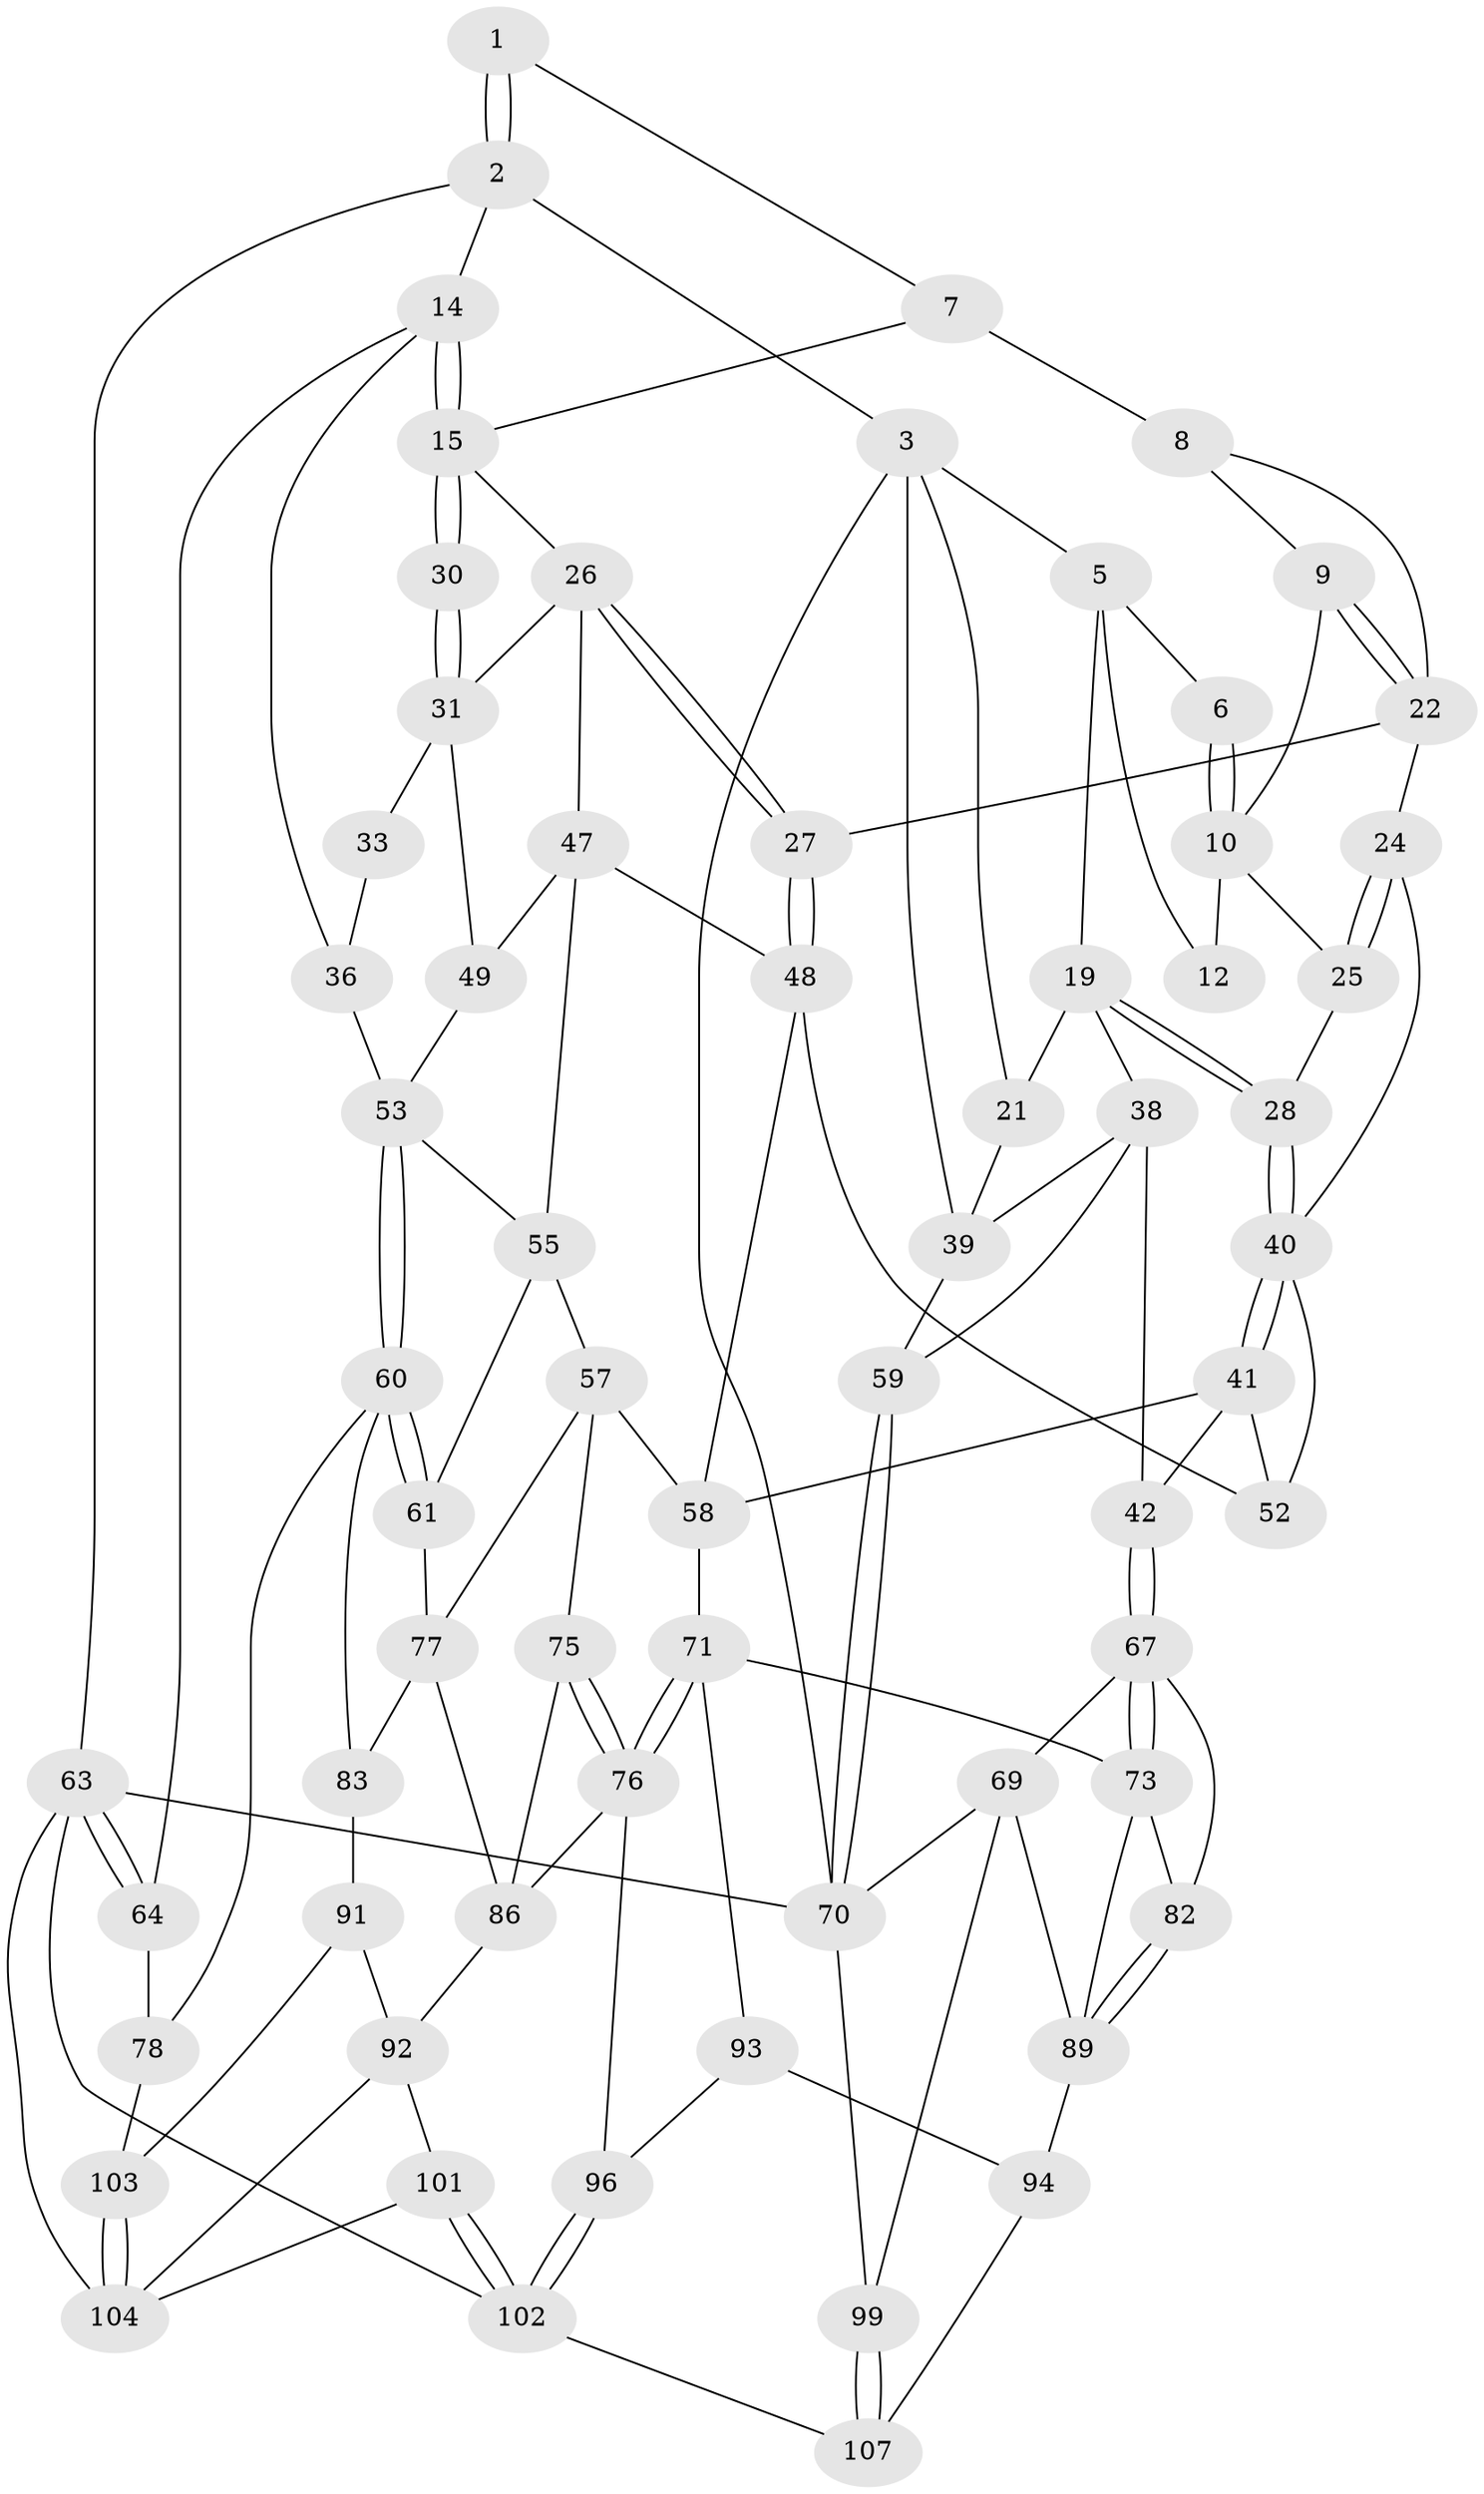 // Generated by graph-tools (version 1.1) at 2025/24/03/03/25 07:24:40]
// undirected, 66 vertices, 140 edges
graph export_dot {
graph [start="1"]
  node [color=gray90,style=filled];
  1 [pos="+0.6681506561627517+0"];
  2 [pos="+1+0"];
  3 [pos="+0+0",super="+4"];
  5 [pos="+0.2413716064068752+0",super="+13"];
  6 [pos="+0.40395719328285173+0"];
  7 [pos="+0.6647043667229328+0",super="+17"];
  8 [pos="+0.5521034868960535+0.036182832767988574",super="+18"];
  9 [pos="+0.4761391379897583+0.07927497147934694"];
  10 [pos="+0.4723858153694581+0.07964744680030496",super="+11"];
  12 [pos="+0.4342784394030919+0.11569570746573028"];
  14 [pos="+1+0",super="+35"];
  15 [pos="+1+0",super="+16"];
  19 [pos="+0.23961472360951433+0.12380536978199033",super="+20"];
  21 [pos="+0.10336283867668028+0.13069420271496124"];
  22 [pos="+0.5712930973752218+0.12430591552364417",super="+23"];
  24 [pos="+0.446790206507236+0.25220173477772667"];
  25 [pos="+0.4440179418899725+0.2414862784751932"];
  26 [pos="+0.7274651250134595+0.14732286544068315",super="+45"];
  27 [pos="+0.5777188109397036+0.24760559687807795"];
  28 [pos="+0.24223589542068222+0.127321526485592",super="+29"];
  30 [pos="+0.9684878316031978+0.09815064040209474"];
  31 [pos="+0.7620295338441118+0.18458068492378438",super="+32"];
  33 [pos="+0.8485669208444326+0.2696119980940103",super="+34"];
  36 [pos="+1+0.38798344936528834",super="+37"];
  38 [pos="+0.1320204365767196+0.3367986081964027",super="+43"];
  39 [pos="+0.07392437451855127+0.20897801714834927",super="+46"];
  40 [pos="+0.3073230168937431+0.36365174029899455",super="+44"];
  41 [pos="+0.3059736398260411+0.36554139259355384",super="+62"];
  42 [pos="+0.19549573509436494+0.3834675372894496"];
  47 [pos="+0.6618481699926578+0.3398245629924301",super="+50"];
  48 [pos="+0.6369366464774046+0.336257406651959",super="+51"];
  49 [pos="+0.8004375574690753+0.3081966660821736"];
  52 [pos="+0.5482888931848403+0.4098588497827182"];
  53 [pos="+0.8969506054606261+0.4741265352311998",super="+54"];
  55 [pos="+0.7118052340663152+0.41571147046256873",super="+56"];
  57 [pos="+0.5977070527412074+0.4883836289559446",super="+74"];
  58 [pos="+0.5598494697607022+0.41890943205382203",super="+66"];
  59 [pos="+0+0.39413283890761425"];
  60 [pos="+0.8426999625145865+0.5584068044021128",super="+79"];
  61 [pos="+0.7952124090619755+0.5618314179048826"];
  63 [pos="+1+1",super="+109"];
  64 [pos="+1+1",super="+65"];
  67 [pos="+0.1299021363822707+0.5465636274482951",super="+68"];
  69 [pos="+0.04917611104461018+0.5697591803886667",super="+90"];
  70 [pos="+0+0.5400114286786802",super="+80"];
  71 [pos="+0.39913491806864243+0.588501841333681",super="+72"];
  73 [pos="+0.3538955392507811+0.616752975292717",super="+81"];
  75 [pos="+0.5787163076258633+0.5756617762257872"];
  76 [pos="+0.5147182221649409+0.6296124051832924",super="+88"];
  77 [pos="+0.7810465970062522+0.5718445750574254",super="+85"];
  78 [pos="+0.979129021760267+0.6985676522465617",super="+105"];
  82 [pos="+0.19353822944363563+0.7336266574579907"];
  83 [pos="+0.8198747427741255+0.7512897414253716",super="+84"];
  86 [pos="+0.683393463611027+0.6532371217888526",super="+87"];
  89 [pos="+0.147872405016746+0.871933547781614",super="+95"];
  91 [pos="+0.7117401156291076+0.7217198515747594",super="+98"];
  92 [pos="+0.6606986740180041+0.7365759088177833",super="+100"];
  93 [pos="+0.37421034853351065+0.721927044126824",super="+97"];
  94 [pos="+0.3391716432887854+0.8006270862638936",super="+106"];
  96 [pos="+0.49480075933720763+0.8361848902724534"];
  99 [pos="+0+1"];
  101 [pos="+0.6273038786101542+0.8801343347245076"];
  102 [pos="+0.5252513083179863+0.920149679567039",super="+108"];
  103 [pos="+0.7956596344380423+0.8504221443194426"];
  104 [pos="+0.7892559297473147+0.856651216029386",super="+110"];
  107 [pos="+0.282201457037891+1"];
  1 -- 2;
  1 -- 2;
  1 -- 7;
  2 -- 3;
  2 -- 14;
  2 -- 63;
  3 -- 39;
  3 -- 5;
  3 -- 21;
  3 -- 70;
  5 -- 6;
  5 -- 19;
  5 -- 12;
  6 -- 10;
  6 -- 10;
  7 -- 8 [weight=2];
  7 -- 15;
  8 -- 9;
  8 -- 22;
  9 -- 10;
  9 -- 22;
  9 -- 22;
  10 -- 25;
  10 -- 12;
  14 -- 15;
  14 -- 15;
  14 -- 64;
  14 -- 36;
  15 -- 30;
  15 -- 30;
  15 -- 26;
  19 -- 28;
  19 -- 28;
  19 -- 21;
  19 -- 38;
  21 -- 39;
  22 -- 24;
  22 -- 27;
  24 -- 25;
  24 -- 25;
  24 -- 40;
  25 -- 28;
  26 -- 27;
  26 -- 27;
  26 -- 47;
  26 -- 31;
  27 -- 48;
  27 -- 48;
  28 -- 40;
  28 -- 40;
  30 -- 31;
  30 -- 31;
  31 -- 33;
  31 -- 49;
  33 -- 36 [weight=2];
  36 -- 53;
  38 -- 39;
  38 -- 42;
  38 -- 59;
  39 -- 59;
  40 -- 41;
  40 -- 41;
  40 -- 52;
  41 -- 42;
  41 -- 52;
  41 -- 58;
  42 -- 67;
  42 -- 67;
  47 -- 48;
  47 -- 49;
  47 -- 55;
  48 -- 58;
  48 -- 52;
  49 -- 53;
  53 -- 60;
  53 -- 60;
  53 -- 55;
  55 -- 57;
  55 -- 61;
  57 -- 58;
  57 -- 75;
  57 -- 77;
  58 -- 71;
  59 -- 70;
  59 -- 70;
  60 -- 61;
  60 -- 61;
  60 -- 83;
  60 -- 78;
  61 -- 77;
  63 -- 64;
  63 -- 64;
  63 -- 104;
  63 -- 102;
  63 -- 70;
  64 -- 78 [weight=2];
  67 -- 73;
  67 -- 73;
  67 -- 82;
  67 -- 69;
  69 -- 70;
  69 -- 89;
  69 -- 99;
  70 -- 99;
  71 -- 76;
  71 -- 76;
  71 -- 73;
  71 -- 93;
  73 -- 82;
  73 -- 89;
  75 -- 76;
  75 -- 76;
  75 -- 86;
  76 -- 96;
  76 -- 86;
  77 -- 86;
  77 -- 83;
  78 -- 103;
  82 -- 89;
  82 -- 89;
  83 -- 91 [weight=2];
  86 -- 92;
  89 -- 94;
  91 -- 92;
  91 -- 103;
  92 -- 104;
  92 -- 101;
  93 -- 94 [weight=2];
  93 -- 96;
  94 -- 107;
  96 -- 102;
  96 -- 102;
  99 -- 107;
  99 -- 107;
  101 -- 102;
  101 -- 102;
  101 -- 104;
  102 -- 107;
  103 -- 104;
  103 -- 104;
}
